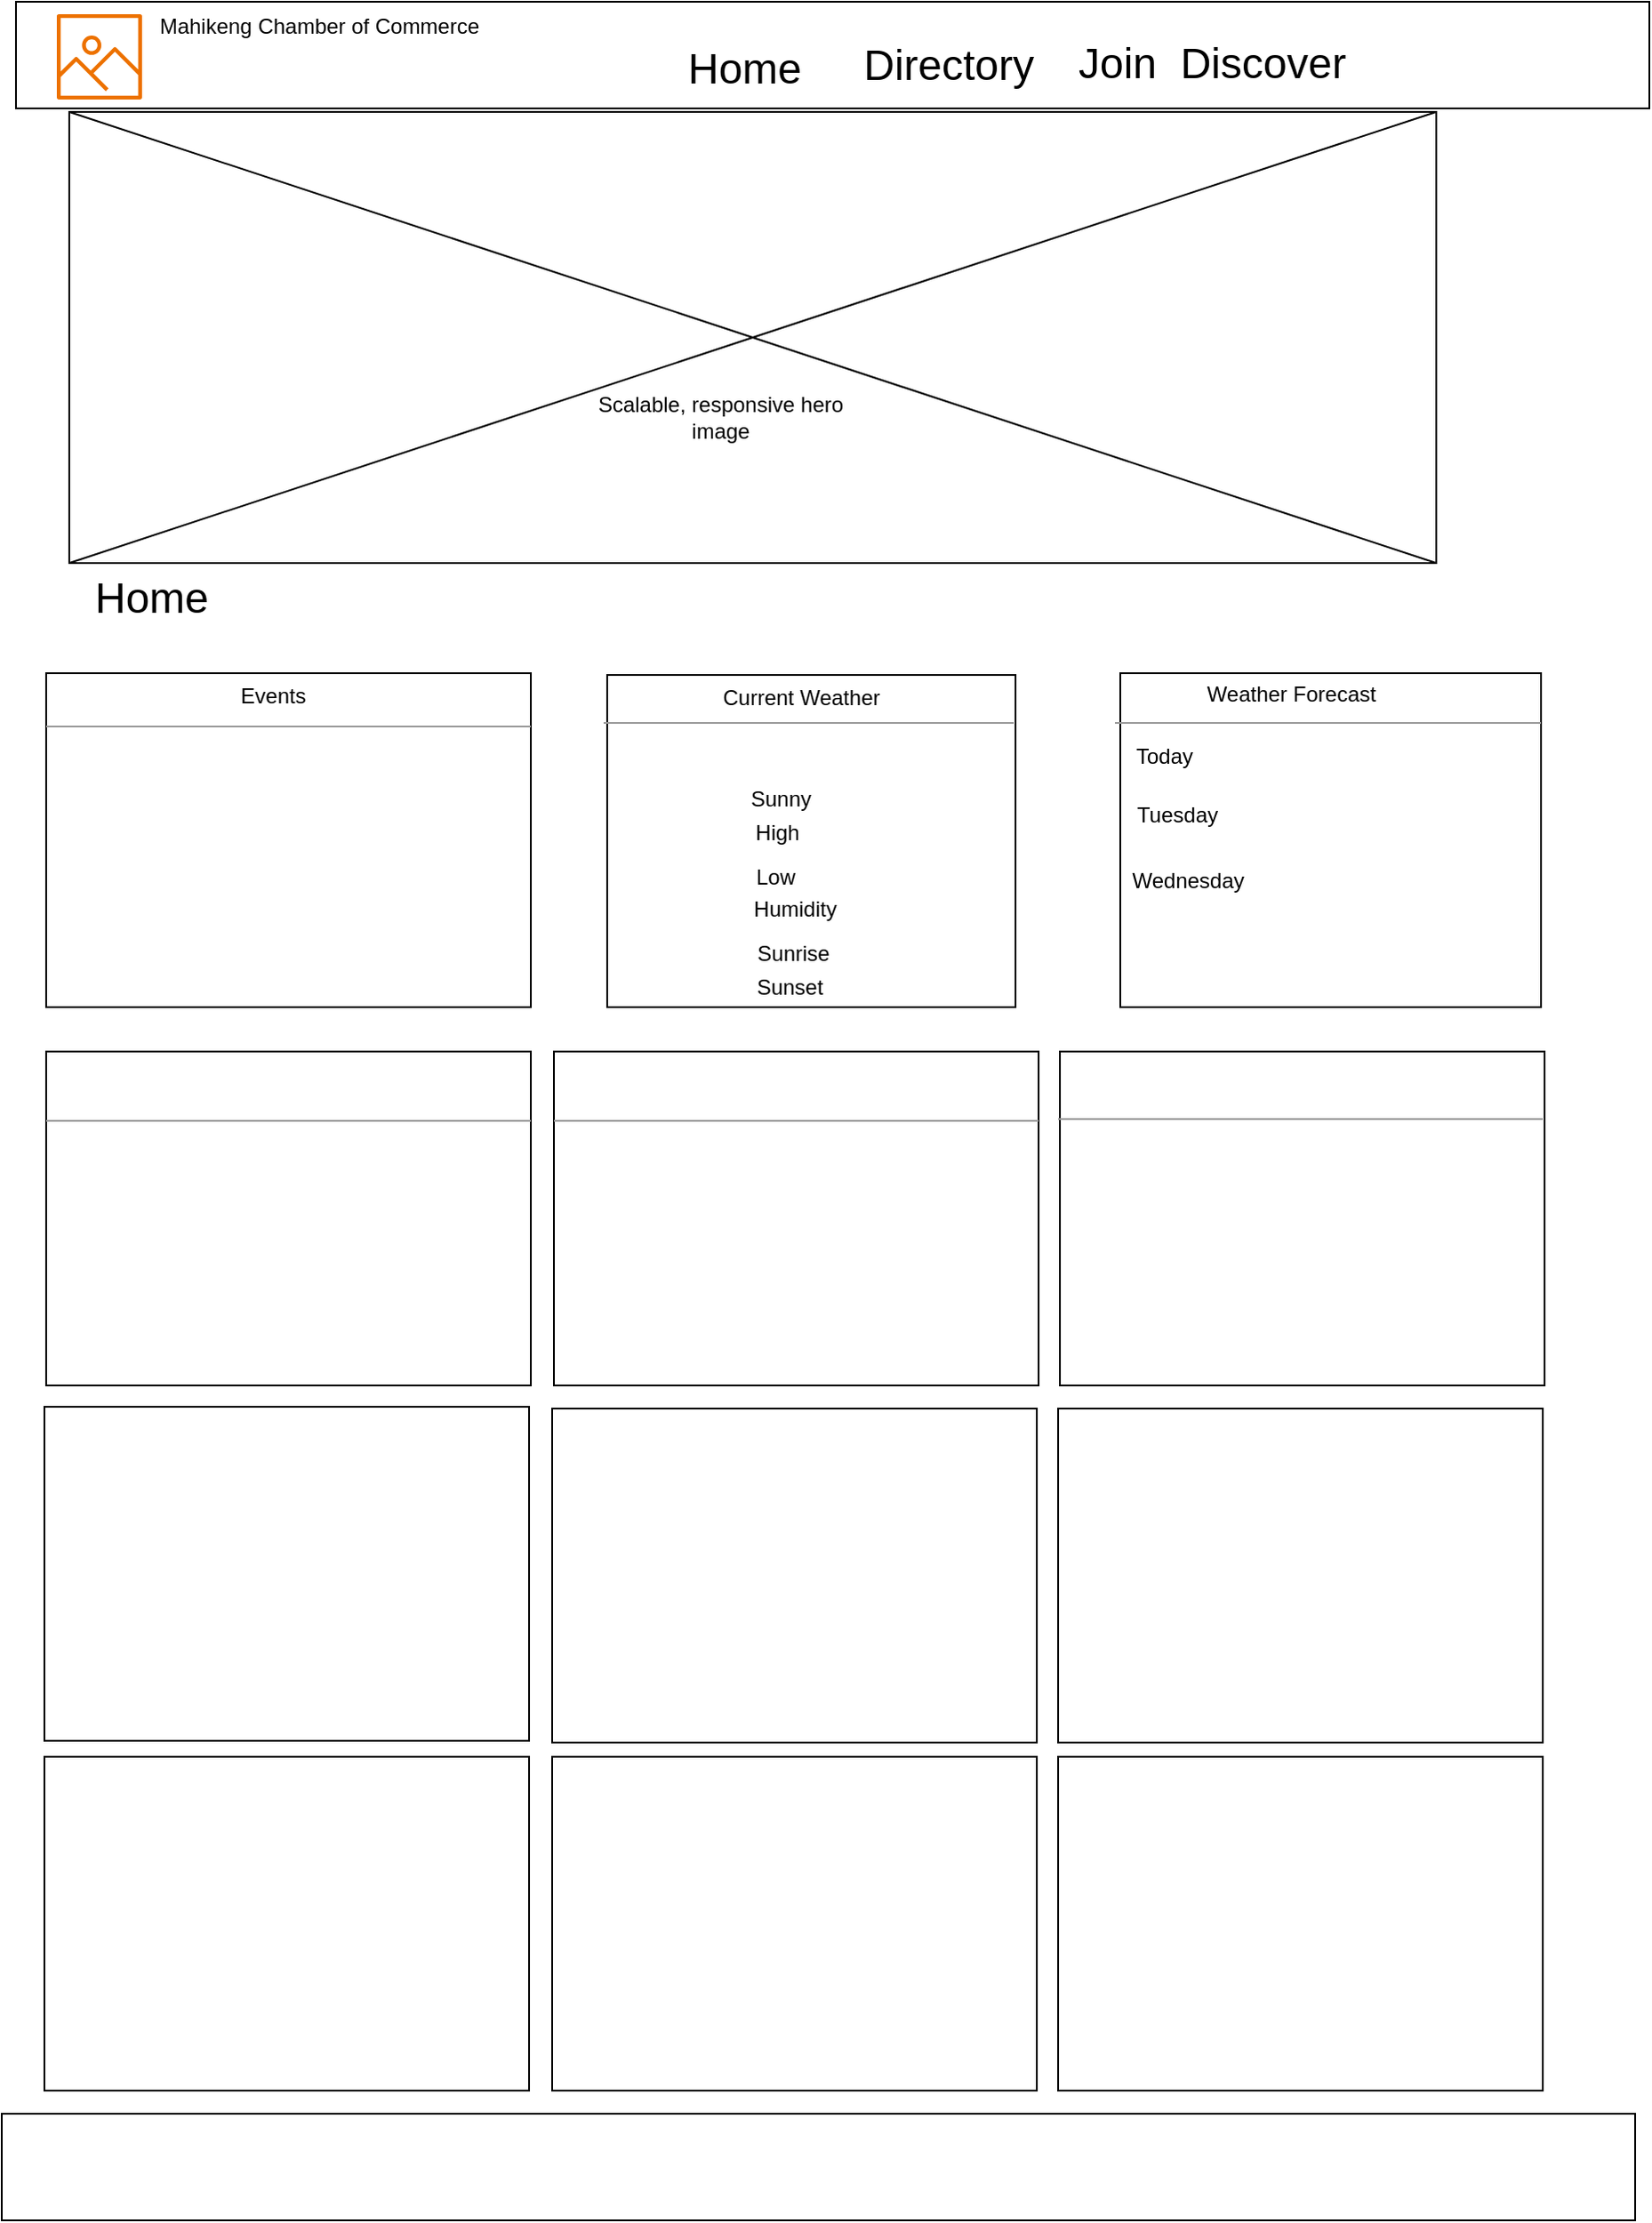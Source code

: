 <mxfile version="26.1.1">
  <diagram name="Page-1" id="4bKjVvMlJ-T0D9JTL-af">
    <mxGraphModel dx="1050" dy="603" grid="1" gridSize="10" guides="1" tooltips="1" connect="1" arrows="1" fold="1" page="1" pageScale="1" pageWidth="850" pageHeight="1100" math="0" shadow="0">
      <root>
        <mxCell id="0" />
        <mxCell id="1" parent="0" />
        <mxCell id="_E9qSlzbZSGINx3IHebU-1" value="" style="rounded=0;whiteSpace=wrap;html=1;" vertex="1" parent="1">
          <mxGeometry x="10" y="24" width="920" height="60" as="geometry" />
        </mxCell>
        <mxCell id="_E9qSlzbZSGINx3IHebU-2" value="" style="sketch=0;outlineConnect=0;fontColor=#232F3E;gradientColor=none;fillColor=#ED7100;strokeColor=none;dashed=0;verticalLabelPosition=bottom;verticalAlign=top;align=center;html=1;fontSize=12;fontStyle=0;aspect=fixed;pointerEvents=1;shape=mxgraph.aws4.container_registry_image;" vertex="1" parent="1">
          <mxGeometry x="33" y="31" width="48" height="48" as="geometry" />
        </mxCell>
        <mxCell id="_E9qSlzbZSGINx3IHebU-4" value="Mahikeng Chamber of Commerce&lt;div&gt;&lt;br&gt;&lt;/div&gt;" style="text;html=1;align=center;verticalAlign=middle;whiteSpace=wrap;rounded=0;" vertex="1" parent="1">
          <mxGeometry x="86" y="30" width="190" height="30" as="geometry" />
        </mxCell>
        <mxCell id="_E9qSlzbZSGINx3IHebU-5" value="Home&lt;div&gt;&lt;br&gt;&lt;/div&gt;" style="text;strokeColor=none;fillColor=none;html=1;fontSize=24;fontStyle=0;verticalAlign=middle;align=center;" vertex="1" parent="1">
          <mxGeometry x="370" y="56" width="100" height="40" as="geometry" />
        </mxCell>
        <mxCell id="_E9qSlzbZSGINx3IHebU-8" value="Directory&lt;div&gt;&lt;br&gt;&lt;/div&gt;" style="text;strokeColor=none;fillColor=none;html=1;fontSize=24;fontStyle=0;verticalAlign=middle;align=center;" vertex="1" parent="1">
          <mxGeometry x="485" y="54" width="100" height="40" as="geometry" />
        </mxCell>
        <mxCell id="_E9qSlzbZSGINx3IHebU-9" value="Join&lt;div&gt;&lt;br&gt;&lt;/div&gt;" style="text;strokeColor=none;fillColor=none;html=1;fontSize=24;fontStyle=0;verticalAlign=middle;align=center;" vertex="1" parent="1">
          <mxGeometry x="580" y="53" width="100" height="40" as="geometry" />
        </mxCell>
        <mxCell id="_E9qSlzbZSGINx3IHebU-10" value="Discover&lt;div&gt;&lt;br&gt;&lt;/div&gt;" style="text;strokeColor=none;fillColor=none;html=1;fontSize=24;fontStyle=0;verticalAlign=middle;align=center;" vertex="1" parent="1">
          <mxGeometry x="662" y="51" width="100" height="43" as="geometry" />
        </mxCell>
        <mxCell id="_E9qSlzbZSGINx3IHebU-12" value="" style="rounded=0;whiteSpace=wrap;html=1;" vertex="1" parent="1">
          <mxGeometry x="40" y="86" width="770" height="254" as="geometry" />
        </mxCell>
        <mxCell id="_E9qSlzbZSGINx3IHebU-13" value="" style="endArrow=none;html=1;rounded=0;exitX=0;exitY=1;exitDx=0;exitDy=0;entryX=1;entryY=0;entryDx=0;entryDy=0;" edge="1" parent="1" source="_E9qSlzbZSGINx3IHebU-12" target="_E9qSlzbZSGINx3IHebU-12">
          <mxGeometry width="50" height="50" relative="1" as="geometry">
            <mxPoint x="403" y="177" as="sourcePoint" />
            <mxPoint x="480" y="120" as="targetPoint" />
          </mxGeometry>
        </mxCell>
        <mxCell id="_E9qSlzbZSGINx3IHebU-14" value="" style="endArrow=none;html=1;rounded=0;entryX=0;entryY=0;entryDx=0;entryDy=0;exitX=1;exitY=1;exitDx=0;exitDy=0;" edge="1" parent="1" source="_E9qSlzbZSGINx3IHebU-12" target="_E9qSlzbZSGINx3IHebU-12">
          <mxGeometry width="50" height="50" relative="1" as="geometry">
            <mxPoint x="450" y="190" as="sourcePoint" />
            <mxPoint x="310" y="150" as="targetPoint" />
          </mxGeometry>
        </mxCell>
        <mxCell id="_E9qSlzbZSGINx3IHebU-18" value="Scalable, responsive hero image" style="text;html=1;align=center;verticalAlign=middle;whiteSpace=wrap;rounded=0;" vertex="1" parent="1">
          <mxGeometry x="327" y="243" width="160" height="30" as="geometry" />
        </mxCell>
        <mxCell id="_E9qSlzbZSGINx3IHebU-19" value="Home&lt;div&gt;&lt;br&gt;&lt;/div&gt;" style="text;strokeColor=none;fillColor=none;html=1;fontSize=24;fontStyle=0;verticalAlign=middle;align=center;" vertex="1" parent="1">
          <mxGeometry x="36" y="354" width="100" height="40" as="geometry" />
        </mxCell>
        <mxCell id="_E9qSlzbZSGINx3IHebU-25" value="" style="rounded=0;whiteSpace=wrap;html=1;" vertex="1" parent="1">
          <mxGeometry x="27" y="402" width="273" height="188" as="geometry" />
        </mxCell>
        <mxCell id="_E9qSlzbZSGINx3IHebU-26" value="" style="rounded=0;whiteSpace=wrap;html=1;" vertex="1" parent="1">
          <mxGeometry x="343" y="403" width="230" height="187" as="geometry" />
        </mxCell>
        <mxCell id="_E9qSlzbZSGINx3IHebU-27" value="" style="rounded=0;whiteSpace=wrap;html=1;" vertex="1" parent="1">
          <mxGeometry x="632" y="402" width="237" height="188" as="geometry" />
        </mxCell>
        <mxCell id="_E9qSlzbZSGINx3IHebU-32" value="" style="verticalLabelPosition=bottom;shadow=0;dashed=0;align=center;html=1;verticalAlign=top;strokeWidth=1;shape=mxgraph.mockup.markup.line;strokeColor=#999999;" vertex="1" parent="1">
          <mxGeometry x="27" y="422" width="273" height="20" as="geometry" />
        </mxCell>
        <mxCell id="_E9qSlzbZSGINx3IHebU-33" value="" style="verticalLabelPosition=bottom;shadow=0;dashed=0;align=center;html=1;verticalAlign=top;strokeWidth=1;shape=mxgraph.mockup.markup.line;strokeColor=#999999;" vertex="1" parent="1">
          <mxGeometry x="341" y="420" width="231" height="20" as="geometry" />
        </mxCell>
        <mxCell id="_E9qSlzbZSGINx3IHebU-34" value="" style="verticalLabelPosition=bottom;shadow=0;dashed=0;align=center;html=1;verticalAlign=top;strokeWidth=1;shape=mxgraph.mockup.markup.line;strokeColor=#999999;" vertex="1" parent="1">
          <mxGeometry x="629" y="420" width="240" height="20" as="geometry" />
        </mxCell>
        <mxCell id="_E9qSlzbZSGINx3IHebU-35" value="Events" style="text;html=1;align=center;verticalAlign=middle;whiteSpace=wrap;rounded=0;" vertex="1" parent="1">
          <mxGeometry x="125" y="400" width="60" height="30" as="geometry" />
        </mxCell>
        <mxCell id="_E9qSlzbZSGINx3IHebU-36" value="Current Weather&lt;div&gt;&lt;br&gt;&lt;/div&gt;" style="text;html=1;align=center;verticalAlign=middle;whiteSpace=wrap;rounded=0;" vertex="1" parent="1">
          <mxGeometry x="406" y="408" width="93" height="30" as="geometry" />
        </mxCell>
        <mxCell id="_E9qSlzbZSGINx3IHebU-37" value="Weather Forecast&lt;div&gt;&lt;br&gt;&lt;/div&gt;" style="text;html=1;align=center;verticalAlign=middle;whiteSpace=wrap;rounded=0;" vertex="1" parent="1">
          <mxGeometry x="666" y="406" width="125" height="30" as="geometry" />
        </mxCell>
        <mxCell id="_E9qSlzbZSGINx3IHebU-38" value="" style="shape=image;html=1;verticalAlign=top;verticalLabelPosition=bottom;labelBackgroundColor=#ffffff;imageAspect=0;aspect=fixed;image=https://cdn2.iconfinder.com/data/icons/weather-color-2/500/weather-07-128.png" vertex="1" parent="1">
          <mxGeometry x="339" y="420" width="83" height="83" as="geometry" />
        </mxCell>
        <mxCell id="_E9qSlzbZSGINx3IHebU-39" value="" style="rounded=0;whiteSpace=wrap;html=1;" vertex="1" parent="1">
          <mxGeometry x="27" y="615" width="273" height="188" as="geometry" />
        </mxCell>
        <mxCell id="_E9qSlzbZSGINx3IHebU-40" value="" style="rounded=0;whiteSpace=wrap;html=1;" vertex="1" parent="1">
          <mxGeometry x="313" y="615" width="273" height="188" as="geometry" />
        </mxCell>
        <mxCell id="_E9qSlzbZSGINx3IHebU-41" value="" style="rounded=0;whiteSpace=wrap;html=1;" vertex="1" parent="1">
          <mxGeometry x="312" y="816" width="273" height="188" as="geometry" />
        </mxCell>
        <mxCell id="_E9qSlzbZSGINx3IHebU-42" value="" style="rounded=0;whiteSpace=wrap;html=1;" vertex="1" parent="1">
          <mxGeometry x="26" y="815" width="273" height="188" as="geometry" />
        </mxCell>
        <mxCell id="_E9qSlzbZSGINx3IHebU-43" value="" style="rounded=0;whiteSpace=wrap;html=1;" vertex="1" parent="1">
          <mxGeometry x="598" y="615" width="273" height="188" as="geometry" />
        </mxCell>
        <mxCell id="_E9qSlzbZSGINx3IHebU-44" value="" style="rounded=0;whiteSpace=wrap;html=1;" vertex="1" parent="1">
          <mxGeometry x="597" y="816" width="273" height="188" as="geometry" />
        </mxCell>
        <mxCell id="_E9qSlzbZSGINx3IHebU-45" value="" style="rounded=0;whiteSpace=wrap;html=1;" vertex="1" parent="1">
          <mxGeometry x="26" y="1012" width="273" height="188" as="geometry" />
        </mxCell>
        <mxCell id="_E9qSlzbZSGINx3IHebU-46" value="" style="rounded=0;whiteSpace=wrap;html=1;" vertex="1" parent="1">
          <mxGeometry x="312" y="1012" width="273" height="188" as="geometry" />
        </mxCell>
        <mxCell id="_E9qSlzbZSGINx3IHebU-47" value="" style="rounded=0;whiteSpace=wrap;html=1;" vertex="1" parent="1">
          <mxGeometry x="597" y="1012" width="273" height="188" as="geometry" />
        </mxCell>
        <mxCell id="_E9qSlzbZSGINx3IHebU-50" value="Tuesday&amp;nbsp;" style="text;html=1;align=center;verticalAlign=middle;whiteSpace=wrap;rounded=0;" vertex="1" parent="1">
          <mxGeometry x="636" y="467" width="60" height="30" as="geometry" />
        </mxCell>
        <mxCell id="_E9qSlzbZSGINx3IHebU-52" value="Wednesday&amp;nbsp;" style="text;html=1;align=center;verticalAlign=middle;whiteSpace=wrap;rounded=0;" vertex="1" parent="1">
          <mxGeometry x="642" y="504" width="60" height="30" as="geometry" />
        </mxCell>
        <mxCell id="_E9qSlzbZSGINx3IHebU-53" value="Today&lt;div&gt;&lt;br&gt;&lt;/div&gt;" style="text;html=1;align=center;verticalAlign=middle;whiteSpace=wrap;rounded=0;" vertex="1" parent="1">
          <mxGeometry x="627" y="441" width="60" height="30" as="geometry" />
        </mxCell>
        <mxCell id="_E9qSlzbZSGINx3IHebU-55" value="Sunny&lt;div&gt;&lt;br&gt;&lt;/div&gt;" style="text;html=1;align=center;verticalAlign=middle;whiteSpace=wrap;rounded=0;" vertex="1" parent="1">
          <mxGeometry x="411" y="465" width="60" height="30" as="geometry" />
        </mxCell>
        <mxCell id="_E9qSlzbZSGINx3IHebU-56" value="High&lt;div&gt;&lt;br&gt;&lt;/div&gt;" style="text;html=1;align=center;verticalAlign=middle;whiteSpace=wrap;rounded=0;" vertex="1" parent="1">
          <mxGeometry x="409" y="484" width="60" height="30" as="geometry" />
        </mxCell>
        <mxCell id="_E9qSlzbZSGINx3IHebU-57" value="Low&lt;div&gt;&lt;br&gt;&lt;/div&gt;" style="text;html=1;align=center;verticalAlign=middle;whiteSpace=wrap;rounded=0;" vertex="1" parent="1">
          <mxGeometry x="408" y="507" width="60" height="34" as="geometry" />
        </mxCell>
        <mxCell id="_E9qSlzbZSGINx3IHebU-58" value="Humidity&lt;div&gt;&lt;br&gt;&lt;/div&gt;" style="text;html=1;align=center;verticalAlign=middle;whiteSpace=wrap;rounded=0;" vertex="1" parent="1">
          <mxGeometry x="419" y="525" width="60" height="34" as="geometry" />
        </mxCell>
        <mxCell id="_E9qSlzbZSGINx3IHebU-59" value="Sunrise&lt;div&gt;&lt;br&gt;&lt;/div&gt;" style="text;html=1;align=center;verticalAlign=middle;whiteSpace=wrap;rounded=0;" vertex="1" parent="1">
          <mxGeometry x="418" y="550" width="60" height="34" as="geometry" />
        </mxCell>
        <mxCell id="_E9qSlzbZSGINx3IHebU-60" value="Sunset&lt;div&gt;&lt;br&gt;&lt;/div&gt;" style="text;html=1;align=center;verticalAlign=middle;whiteSpace=wrap;rounded=0;" vertex="1" parent="1">
          <mxGeometry x="416" y="569" width="60" height="34" as="geometry" />
        </mxCell>
        <mxCell id="_E9qSlzbZSGINx3IHebU-61" value="" style="rounded=0;whiteSpace=wrap;html=1;" vertex="1" parent="1">
          <mxGeometry x="2" y="1213" width="920" height="60" as="geometry" />
        </mxCell>
        <mxCell id="_E9qSlzbZSGINx3IHebU-63" value="" style="verticalLabelPosition=bottom;shadow=0;dashed=0;align=center;html=1;verticalAlign=top;strokeWidth=1;shape=mxgraph.mockup.markup.line;strokeColor=#999999;" vertex="1" parent="1">
          <mxGeometry x="27" y="644" width="273" height="20" as="geometry" />
        </mxCell>
        <mxCell id="_E9qSlzbZSGINx3IHebU-64" value="" style="verticalLabelPosition=bottom;shadow=0;dashed=0;align=center;html=1;verticalAlign=top;strokeWidth=1;shape=mxgraph.mockup.markup.line;strokeColor=#999999;" vertex="1" parent="1">
          <mxGeometry x="313" y="644" width="273" height="20" as="geometry" />
        </mxCell>
        <mxCell id="_E9qSlzbZSGINx3IHebU-66" value="" style="verticalLabelPosition=bottom;shadow=0;dashed=0;align=center;html=1;verticalAlign=top;strokeWidth=1;shape=mxgraph.mockup.markup.line;strokeColor=#999999;" vertex="1" parent="1">
          <mxGeometry x="597" y="643" width="273" height="20" as="geometry" />
        </mxCell>
      </root>
    </mxGraphModel>
  </diagram>
</mxfile>
